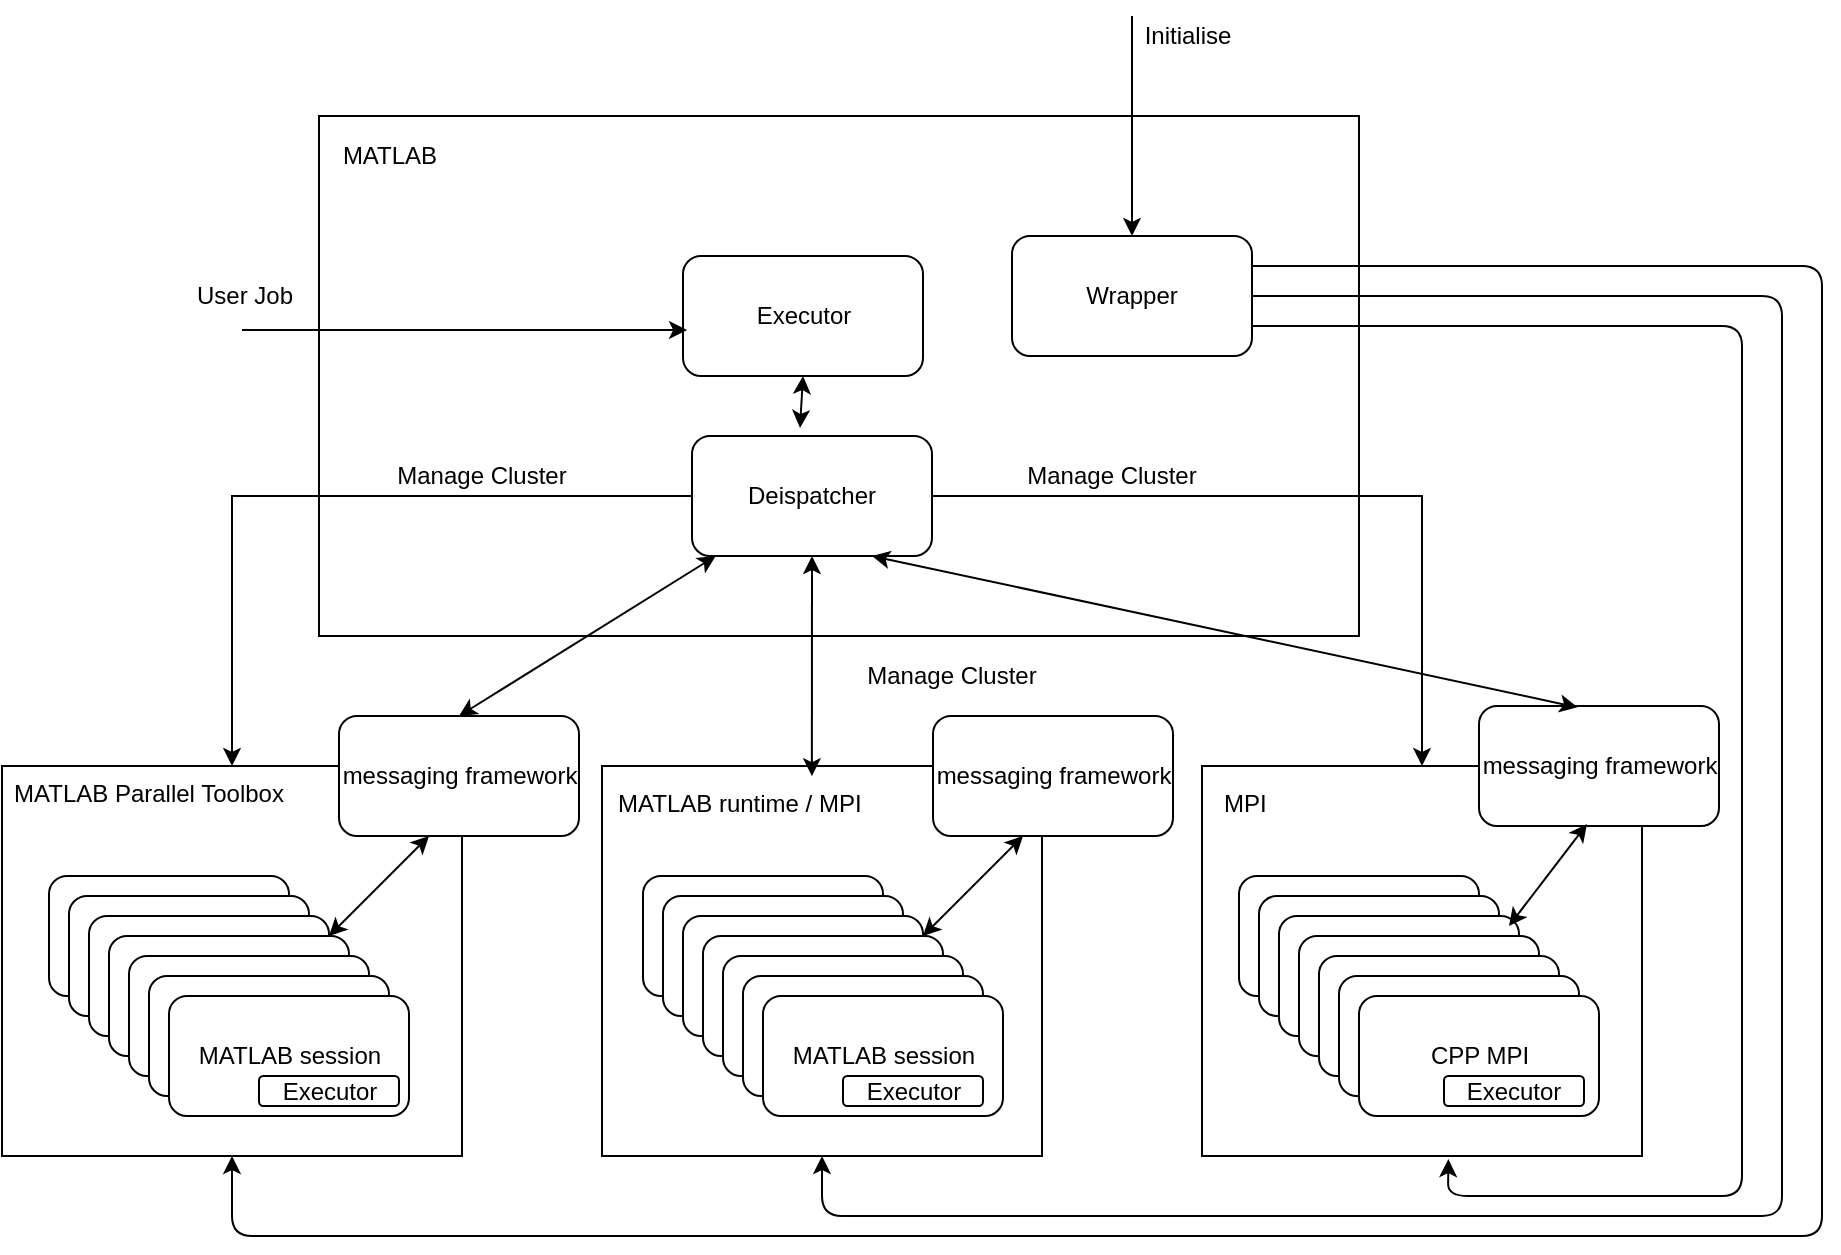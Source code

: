 <mxfile version="12.2.2" type="device" pages="1"><diagram id="An5YMQ15iQD0lATLu7M1" name="Page-1"><mxGraphModel dx="1922" dy="724" grid="1" gridSize="10" guides="1" tooltips="1" connect="1" arrows="1" fold="1" page="1" pageScale="1" pageWidth="850" pageHeight="1100" math="0" shadow="0"><root><mxCell id="0"/><mxCell id="1" parent="0"/><mxCell id="tOBOqe383ksxyeLcs9Uz-16" value="" style="rounded=0;whiteSpace=wrap;html=1;" parent="1" vertex="1"><mxGeometry x="580" y="775" width="220" height="195" as="geometry"/></mxCell><mxCell id="tOBOqe383ksxyeLcs9Uz-13" value="" style="rounded=0;whiteSpace=wrap;html=1;" parent="1" vertex="1"><mxGeometry x="138.5" y="450" width="520" height="260" as="geometry"/></mxCell><mxCell id="tOBOqe383ksxyeLcs9Uz-10" style="edgeStyle=orthogonalEdgeStyle;rounded=0;orthogonalLoop=1;jettySize=auto;html=1;exitX=1;exitY=0.5;exitDx=0;exitDy=0;" parent="1" source="2x4ZCvoQy9Ehy3rBpOFu-15" target="tOBOqe383ksxyeLcs9Uz-16" edge="1"><mxGeometry relative="1" as="geometry"><mxPoint x="525" y="780" as="targetPoint"/><mxPoint x="470" y="780" as="sourcePoint"/></mxGeometry></mxCell><mxCell id="tOBOqe383ksxyeLcs9Uz-1" value="Executor" style="rounded=1;whiteSpace=wrap;html=1;" parent="1" vertex="1"><mxGeometry x="320.5" y="520" width="120" height="60" as="geometry"/></mxCell><mxCell id="tOBOqe383ksxyeLcs9Uz-2" value="CPP MPI" style="rounded=1;whiteSpace=wrap;html=1;" parent="1" vertex="1"><mxGeometry x="598.5" y="830" width="120" height="60" as="geometry"/></mxCell><mxCell id="tOBOqe383ksxyeLcs9Uz-3" value="CPP MPI" style="rounded=1;whiteSpace=wrap;html=1;" parent="1" vertex="1"><mxGeometry x="608.5" y="840" width="120" height="60" as="geometry"/></mxCell><mxCell id="tOBOqe383ksxyeLcs9Uz-4" value="CPP MPI" style="rounded=1;whiteSpace=wrap;html=1;" parent="1" vertex="1"><mxGeometry x="618.5" y="850" width="120" height="60" as="geometry"/></mxCell><mxCell id="tOBOqe383ksxyeLcs9Uz-5" value="CPP MPI" style="rounded=1;whiteSpace=wrap;html=1;" parent="1" vertex="1"><mxGeometry x="628.5" y="860" width="120" height="60" as="geometry"/></mxCell><mxCell id="tOBOqe383ksxyeLcs9Uz-6" value="CPP MPI" style="rounded=1;whiteSpace=wrap;html=1;" parent="1" vertex="1"><mxGeometry x="638.5" y="870" width="120" height="60" as="geometry"/></mxCell><mxCell id="tOBOqe383ksxyeLcs9Uz-7" value="CPP MPI" style="rounded=1;whiteSpace=wrap;html=1;" parent="1" vertex="1"><mxGeometry x="648.5" y="880" width="120" height="60" as="geometry"/></mxCell><mxCell id="tOBOqe383ksxyeLcs9Uz-8" value="CPP MPI" style="rounded=1;whiteSpace=wrap;html=1;" parent="1" vertex="1"><mxGeometry x="658.5" y="890" width="120" height="60" as="geometry"/></mxCell><mxCell id="2x4ZCvoQy9Ehy3rBpOFu-2" value="" style="rounded=0;whiteSpace=wrap;html=1;" vertex="1" parent="1"><mxGeometry x="-20" y="775" width="230" height="195" as="geometry"/></mxCell><mxCell id="2x4ZCvoQy9Ehy3rBpOFu-3" value="CPP MPI" style="rounded=1;whiteSpace=wrap;html=1;" vertex="1" parent="1"><mxGeometry x="3.5" y="830" width="120" height="60" as="geometry"/></mxCell><mxCell id="2x4ZCvoQy9Ehy3rBpOFu-4" value="CPP MPI" style="rounded=1;whiteSpace=wrap;html=1;" vertex="1" parent="1"><mxGeometry x="13.5" y="840" width="120" height="60" as="geometry"/></mxCell><mxCell id="2x4ZCvoQy9Ehy3rBpOFu-5" value="CPP MPI" style="rounded=1;whiteSpace=wrap;html=1;" vertex="1" parent="1"><mxGeometry x="23.5" y="850" width="120" height="60" as="geometry"/></mxCell><mxCell id="2x4ZCvoQy9Ehy3rBpOFu-6" value="CPP MPI" style="rounded=1;whiteSpace=wrap;html=1;" vertex="1" parent="1"><mxGeometry x="33.5" y="860" width="120" height="60" as="geometry"/></mxCell><mxCell id="2x4ZCvoQy9Ehy3rBpOFu-7" value="CPP MPI" style="rounded=1;whiteSpace=wrap;html=1;" vertex="1" parent="1"><mxGeometry x="43.5" y="870" width="120" height="60" as="geometry"/></mxCell><mxCell id="2x4ZCvoQy9Ehy3rBpOFu-8" value="CPP MPI" style="rounded=1;whiteSpace=wrap;html=1;" vertex="1" parent="1"><mxGeometry x="53.5" y="880" width="120" height="60" as="geometry"/></mxCell><mxCell id="2x4ZCvoQy9Ehy3rBpOFu-9" value="MATLAB session" style="rounded=1;whiteSpace=wrap;html=1;" vertex="1" parent="1"><mxGeometry x="63.5" y="890" width="120" height="60" as="geometry"/></mxCell><mxCell id="2x4ZCvoQy9Ehy3rBpOFu-12" style="edgeStyle=orthogonalEdgeStyle;rounded=0;orthogonalLoop=1;jettySize=auto;html=1;exitX=0;exitY=0.5;exitDx=0;exitDy=0;" edge="1" parent="1" source="2x4ZCvoQy9Ehy3rBpOFu-15" target="2x4ZCvoQy9Ehy3rBpOFu-2"><mxGeometry relative="1" as="geometry"><mxPoint x="305" y="780" as="targetPoint"/><mxPoint x="350" y="780" as="sourcePoint"/></mxGeometry></mxCell><mxCell id="2x4ZCvoQy9Ehy3rBpOFu-13" value="MATLAB" style="text;html=1;strokeColor=none;fillColor=none;align=center;verticalAlign=middle;whiteSpace=wrap;rounded=0;" vertex="1" parent="1"><mxGeometry x="153.5" y="460" width="40" height="20" as="geometry"/></mxCell><mxCell id="2x4ZCvoQy9Ehy3rBpOFu-15" value="Deispatcher" style="rounded=1;whiteSpace=wrap;html=1;" vertex="1" parent="1"><mxGeometry x="325" y="610" width="120" height="60" as="geometry"/></mxCell><mxCell id="2x4ZCvoQy9Ehy3rBpOFu-16" value="Wrapper" style="rounded=1;whiteSpace=wrap;html=1;" vertex="1" parent="1"><mxGeometry x="485" y="510" width="120" height="60" as="geometry"/></mxCell><mxCell id="2x4ZCvoQy9Ehy3rBpOFu-18" value="messaging framework" style="rounded=1;whiteSpace=wrap;html=1;" vertex="1" parent="1"><mxGeometry x="148.5" y="750" width="120" height="60" as="geometry"/></mxCell><mxCell id="2x4ZCvoQy9Ehy3rBpOFu-20" value="MATLAB Parallel Toolbox" style="text;html=1;" vertex="1" parent="1"><mxGeometry x="-16.5" y="775" width="160" height="30" as="geometry"/></mxCell><mxCell id="2x4ZCvoQy9Ehy3rBpOFu-21" value="MPI" style="text;html=1;" vertex="1" parent="1"><mxGeometry x="588.5" y="780" width="30" height="30" as="geometry"/></mxCell><mxCell id="2x4ZCvoQy9Ehy3rBpOFu-22" value="" style="endArrow=classic;html=1;entryX=0.5;entryY=0;entryDx=0;entryDy=0;" edge="1" parent="1" target="2x4ZCvoQy9Ehy3rBpOFu-16"><mxGeometry width="50" height="50" relative="1" as="geometry"><mxPoint x="545" y="400" as="sourcePoint"/><mxPoint x="420" y="320" as="targetPoint"/></mxGeometry></mxCell><mxCell id="2x4ZCvoQy9Ehy3rBpOFu-23" value="Initialise" style="text;html=1;strokeColor=none;fillColor=none;align=center;verticalAlign=middle;whiteSpace=wrap;rounded=0;" vertex="1" parent="1"><mxGeometry x="552.5" y="400" width="40" height="20" as="geometry"/></mxCell><mxCell id="2x4ZCvoQy9Ehy3rBpOFu-26" value="Manage Cluster" style="text;html=1;strokeColor=none;fillColor=none;align=center;verticalAlign=middle;whiteSpace=wrap;rounded=0;" vertex="1" parent="1"><mxGeometry x="175" y="620" width="90" height="20" as="geometry"/></mxCell><mxCell id="2x4ZCvoQy9Ehy3rBpOFu-27" value="Manage Cluster" style="text;html=1;strokeColor=none;fillColor=none;align=center;verticalAlign=middle;whiteSpace=wrap;rounded=0;" vertex="1" parent="1"><mxGeometry x="490" y="620" width="90" height="20" as="geometry"/></mxCell><mxCell id="2x4ZCvoQy9Ehy3rBpOFu-28" value="" style="endArrow=classic;html=1;entryX=0.017;entryY=0.617;entryDx=0;entryDy=0;entryPerimeter=0;" edge="1" parent="1" target="tOBOqe383ksxyeLcs9Uz-1"><mxGeometry width="50" height="50" relative="1" as="geometry"><mxPoint x="100" y="557" as="sourcePoint"/><mxPoint x="180" y="510" as="targetPoint"/></mxGeometry></mxCell><mxCell id="2x4ZCvoQy9Ehy3rBpOFu-29" value="User Job" style="text;html=1;strokeColor=none;fillColor=none;align=center;verticalAlign=middle;whiteSpace=wrap;rounded=0;" vertex="1" parent="1"><mxGeometry x="63.5" y="530" width="75" height="20" as="geometry"/></mxCell><mxCell id="2x4ZCvoQy9Ehy3rBpOFu-30" value="" style="endArrow=classic;startArrow=classic;html=1;entryX=0.5;entryY=1;entryDx=0;entryDy=0;exitX=0.45;exitY=-0.067;exitDx=0;exitDy=0;exitPerimeter=0;" edge="1" parent="1" source="2x4ZCvoQy9Ehy3rBpOFu-15" target="tOBOqe383ksxyeLcs9Uz-1"><mxGeometry width="50" height="50" relative="1" as="geometry"><mxPoint x="405" y="610" as="sourcePoint"/><mxPoint x="455" y="560" as="targetPoint"/></mxGeometry></mxCell><mxCell id="2x4ZCvoQy9Ehy3rBpOFu-33" value="messaging framework" style="rounded=1;whiteSpace=wrap;html=1;" vertex="1" parent="1"><mxGeometry x="718.5" y="745" width="120" height="60" as="geometry"/></mxCell><mxCell id="2x4ZCvoQy9Ehy3rBpOFu-36" value="" style="endArrow=classic;startArrow=classic;html=1;" edge="1" parent="1"><mxGeometry width="50" height="50" relative="1" as="geometry"><mxPoint x="143.5" y="860" as="sourcePoint"/><mxPoint x="193.5" y="810" as="targetPoint"/></mxGeometry></mxCell><mxCell id="2x4ZCvoQy9Ehy3rBpOFu-37" value="" style="endArrow=classic;startArrow=classic;html=1;entryX=0.45;entryY=0.983;entryDx=0;entryDy=0;entryPerimeter=0;" edge="1" parent="1" target="2x4ZCvoQy9Ehy3rBpOFu-33"><mxGeometry width="50" height="50" relative="1" as="geometry"><mxPoint x="733.5" y="855" as="sourcePoint"/><mxPoint x="783.5" y="800" as="targetPoint"/></mxGeometry></mxCell><mxCell id="2x4ZCvoQy9Ehy3rBpOFu-38" value="" style="endArrow=classic;startArrow=classic;html=1;exitX=0.5;exitY=0;exitDx=0;exitDy=0;" edge="1" parent="1" source="2x4ZCvoQy9Ehy3rBpOFu-18" target="2x4ZCvoQy9Ehy3rBpOFu-15"><mxGeometry width="50" height="50" relative="1" as="geometry"><mxPoint x="295" y="750" as="sourcePoint"/><mxPoint x="345" y="700" as="targetPoint"/></mxGeometry></mxCell><mxCell id="2x4ZCvoQy9Ehy3rBpOFu-39" value="" style="endArrow=classic;startArrow=classic;html=1;entryX=0.75;entryY=1;entryDx=0;entryDy=0;exitX=0.411;exitY=0.011;exitDx=0;exitDy=0;exitPerimeter=0;" edge="1" parent="1" source="2x4ZCvoQy9Ehy3rBpOFu-33" target="2x4ZCvoQy9Ehy3rBpOFu-15"><mxGeometry width="50" height="50" relative="1" as="geometry"><mxPoint x="570" y="770" as="sourcePoint"/><mxPoint x="392.273" y="680" as="targetPoint"/></mxGeometry></mxCell><mxCell id="2x4ZCvoQy9Ehy3rBpOFu-41" value="" style="endArrow=classic;html=1;exitX=1;exitY=0.75;exitDx=0;exitDy=0;entryX=0.56;entryY=1.008;entryDx=0;entryDy=0;entryPerimeter=0;" edge="1" parent="1" source="2x4ZCvoQy9Ehy3rBpOFu-16" target="tOBOqe383ksxyeLcs9Uz-16"><mxGeometry width="50" height="50" relative="1" as="geometry"><mxPoint x="60" y="1100" as="sourcePoint"/><mxPoint x="700" y="980" as="targetPoint"/><Array as="points"><mxPoint x="850" y="555"/><mxPoint x="850" y="990"/><mxPoint x="703" y="990"/></Array></mxGeometry></mxCell><mxCell id="2x4ZCvoQy9Ehy3rBpOFu-42" value="" style="endArrow=classic;html=1;exitX=1;exitY=0.5;exitDx=0;exitDy=0;entryX=0.5;entryY=1;entryDx=0;entryDy=0;" edge="1" parent="1" source="2x4ZCvoQy9Ehy3rBpOFu-16" target="2x4ZCvoQy9Ehy3rBpOFu-43"><mxGeometry width="50" height="50" relative="1" as="geometry"><mxPoint x="657.5" y="486.5" as="sourcePoint"/><mxPoint x="180" y="1000" as="targetPoint"/><Array as="points"><mxPoint x="870" y="540"/><mxPoint x="870" y="1000"/><mxPoint x="390" y="1000"/></Array></mxGeometry></mxCell><mxCell id="2x4ZCvoQy9Ehy3rBpOFu-43" value="" style="rounded=0;whiteSpace=wrap;html=1;" vertex="1" parent="1"><mxGeometry x="280" y="775" width="220" height="195" as="geometry"/></mxCell><mxCell id="2x4ZCvoQy9Ehy3rBpOFu-44" value="CPP MPI" style="rounded=1;whiteSpace=wrap;html=1;" vertex="1" parent="1"><mxGeometry x="300.5" y="830" width="120" height="60" as="geometry"/></mxCell><mxCell id="2x4ZCvoQy9Ehy3rBpOFu-45" value="CPP MPI" style="rounded=1;whiteSpace=wrap;html=1;" vertex="1" parent="1"><mxGeometry x="310.5" y="840" width="120" height="60" as="geometry"/></mxCell><mxCell id="2x4ZCvoQy9Ehy3rBpOFu-46" value="CPP MPI" style="rounded=1;whiteSpace=wrap;html=1;" vertex="1" parent="1"><mxGeometry x="320.5" y="850" width="120" height="60" as="geometry"/></mxCell><mxCell id="2x4ZCvoQy9Ehy3rBpOFu-47" value="CPP MPI" style="rounded=1;whiteSpace=wrap;html=1;" vertex="1" parent="1"><mxGeometry x="330.5" y="860" width="120" height="60" as="geometry"/></mxCell><mxCell id="2x4ZCvoQy9Ehy3rBpOFu-48" value="CPP MPI" style="rounded=1;whiteSpace=wrap;html=1;" vertex="1" parent="1"><mxGeometry x="340.5" y="870" width="120" height="60" as="geometry"/></mxCell><mxCell id="2x4ZCvoQy9Ehy3rBpOFu-49" value="CPP MPI" style="rounded=1;whiteSpace=wrap;html=1;" vertex="1" parent="1"><mxGeometry x="350.5" y="880" width="120" height="60" as="geometry"/></mxCell><mxCell id="2x4ZCvoQy9Ehy3rBpOFu-50" value="MATLAB session" style="rounded=1;whiteSpace=wrap;html=1;" vertex="1" parent="1"><mxGeometry x="360.5" y="890" width="120" height="60" as="geometry"/></mxCell><mxCell id="2x4ZCvoQy9Ehy3rBpOFu-51" value="messaging framework" style="rounded=1;whiteSpace=wrap;html=1;" vertex="1" parent="1"><mxGeometry x="445.5" y="750" width="120" height="60" as="geometry"/></mxCell><mxCell id="2x4ZCvoQy9Ehy3rBpOFu-52" value="MATLAB runtime / MPI" style="text;html=1;" vertex="1" parent="1"><mxGeometry x="285.5" y="780" width="160" height="30" as="geometry"/></mxCell><mxCell id="2x4ZCvoQy9Ehy3rBpOFu-53" value="" style="endArrow=classic;startArrow=classic;html=1;" edge="1" parent="1"><mxGeometry width="50" height="50" relative="1" as="geometry"><mxPoint x="440.5" y="860" as="sourcePoint"/><mxPoint x="490.5" y="810" as="targetPoint"/></mxGeometry></mxCell><mxCell id="2x4ZCvoQy9Ehy3rBpOFu-54" value="Executor" style="rounded=1;whiteSpace=wrap;html=1;" vertex="1" parent="1"><mxGeometry x="108.5" y="930" width="70" height="15" as="geometry"/></mxCell><mxCell id="2x4ZCvoQy9Ehy3rBpOFu-55" value="Executor" style="rounded=1;whiteSpace=wrap;html=1;" vertex="1" parent="1"><mxGeometry x="701" y="930" width="70" height="15" as="geometry"/></mxCell><mxCell id="2x4ZCvoQy9Ehy3rBpOFu-56" value="Executor" style="rounded=1;whiteSpace=wrap;html=1;" vertex="1" parent="1"><mxGeometry x="400.5" y="930" width="70" height="15" as="geometry"/></mxCell><mxCell id="2x4ZCvoQy9Ehy3rBpOFu-57" value="" style="endArrow=classic;html=1;entryX=0.5;entryY=1;entryDx=0;entryDy=0;exitX=1;exitY=0.25;exitDx=0;exitDy=0;" edge="1" parent="1" source="2x4ZCvoQy9Ehy3rBpOFu-16" target="2x4ZCvoQy9Ehy3rBpOFu-2"><mxGeometry width="50" height="50" relative="1" as="geometry"><mxPoint x="615" y="550" as="sourcePoint"/><mxPoint x="190.5" y="980" as="targetPoint"/><Array as="points"><mxPoint x="890" y="525"/><mxPoint x="890" y="1010"/><mxPoint x="95" y="1010"/></Array></mxGeometry></mxCell><mxCell id="2x4ZCvoQy9Ehy3rBpOFu-60" value="" style="endArrow=classic;startArrow=classic;html=1;entryX=0.5;entryY=1;entryDx=0;entryDy=0;exitX=0.477;exitY=0.026;exitDx=0;exitDy=0;exitPerimeter=0;" edge="1" parent="1" source="2x4ZCvoQy9Ehy3rBpOFu-43" target="2x4ZCvoQy9Ehy3rBpOFu-15"><mxGeometry width="50" height="50" relative="1" as="geometry"><mxPoint x="385" y="770" as="sourcePoint"/><mxPoint x="455" y="680" as="targetPoint"/></mxGeometry></mxCell><mxCell id="2x4ZCvoQy9Ehy3rBpOFu-61" value="Manage Cluster" style="text;html=1;strokeColor=none;fillColor=none;align=center;verticalAlign=middle;whiteSpace=wrap;rounded=0;" vertex="1" parent="1"><mxGeometry x="410" y="720" width="90" height="20" as="geometry"/></mxCell></root></mxGraphModel></diagram></mxfile>